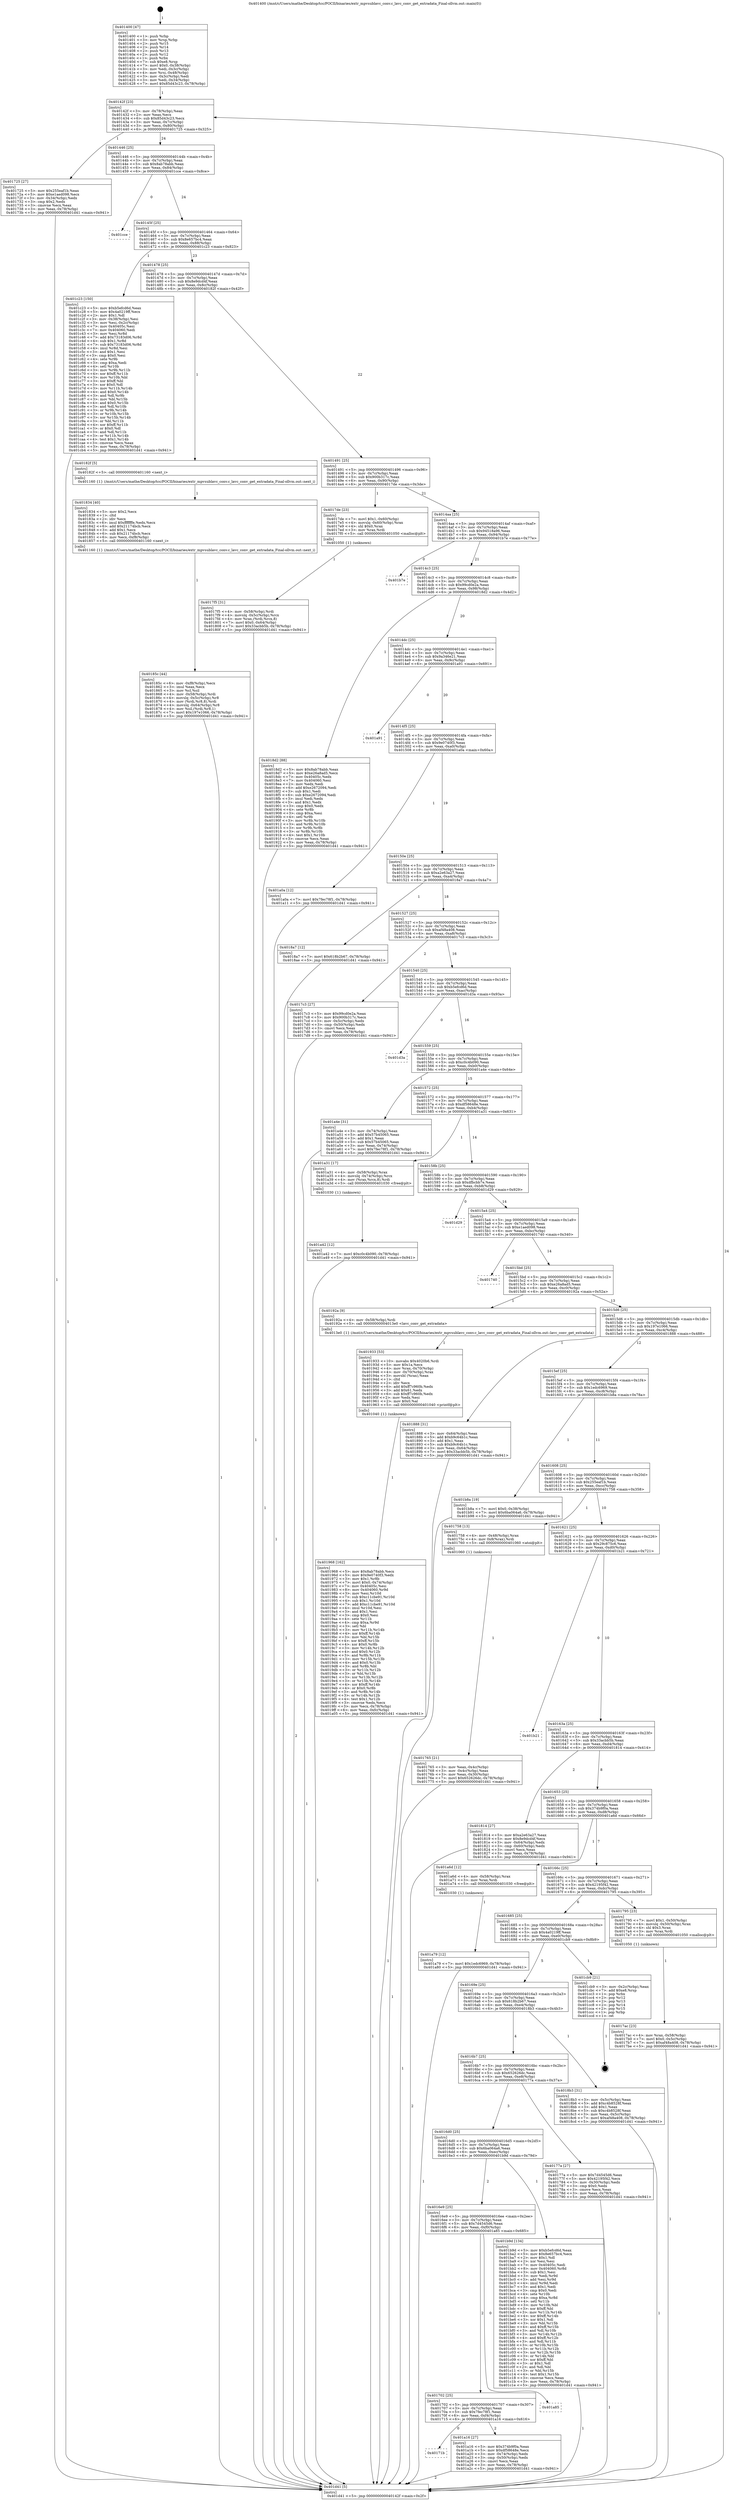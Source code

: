 digraph "0x401400" {
  label = "0x401400 (/mnt/c/Users/mathe/Desktop/tcc/POCII/binaries/extr_mpvsublavc_conv.c_lavc_conv_get_extradata_Final-ollvm.out::main(0))"
  labelloc = "t"
  node[shape=record]

  Entry [label="",width=0.3,height=0.3,shape=circle,fillcolor=black,style=filled]
  "0x40142f" [label="{
     0x40142f [23]\l
     | [instrs]\l
     &nbsp;&nbsp;0x40142f \<+3\>: mov -0x78(%rbp),%eax\l
     &nbsp;&nbsp;0x401432 \<+2\>: mov %eax,%ecx\l
     &nbsp;&nbsp;0x401434 \<+6\>: sub $0x85d43c23,%ecx\l
     &nbsp;&nbsp;0x40143a \<+3\>: mov %eax,-0x7c(%rbp)\l
     &nbsp;&nbsp;0x40143d \<+3\>: mov %ecx,-0x80(%rbp)\l
     &nbsp;&nbsp;0x401440 \<+6\>: je 0000000000401725 \<main+0x325\>\l
  }"]
  "0x401725" [label="{
     0x401725 [27]\l
     | [instrs]\l
     &nbsp;&nbsp;0x401725 \<+5\>: mov $0x255eaf1b,%eax\l
     &nbsp;&nbsp;0x40172a \<+5\>: mov $0xe1aed098,%ecx\l
     &nbsp;&nbsp;0x40172f \<+3\>: mov -0x34(%rbp),%edx\l
     &nbsp;&nbsp;0x401732 \<+3\>: cmp $0x2,%edx\l
     &nbsp;&nbsp;0x401735 \<+3\>: cmovne %ecx,%eax\l
     &nbsp;&nbsp;0x401738 \<+3\>: mov %eax,-0x78(%rbp)\l
     &nbsp;&nbsp;0x40173b \<+5\>: jmp 0000000000401d41 \<main+0x941\>\l
  }"]
  "0x401446" [label="{
     0x401446 [25]\l
     | [instrs]\l
     &nbsp;&nbsp;0x401446 \<+5\>: jmp 000000000040144b \<main+0x4b\>\l
     &nbsp;&nbsp;0x40144b \<+3\>: mov -0x7c(%rbp),%eax\l
     &nbsp;&nbsp;0x40144e \<+5\>: sub $0x8ab78abb,%eax\l
     &nbsp;&nbsp;0x401453 \<+6\>: mov %eax,-0x84(%rbp)\l
     &nbsp;&nbsp;0x401459 \<+6\>: je 0000000000401cce \<main+0x8ce\>\l
  }"]
  "0x401d41" [label="{
     0x401d41 [5]\l
     | [instrs]\l
     &nbsp;&nbsp;0x401d41 \<+5\>: jmp 000000000040142f \<main+0x2f\>\l
  }"]
  "0x401400" [label="{
     0x401400 [47]\l
     | [instrs]\l
     &nbsp;&nbsp;0x401400 \<+1\>: push %rbp\l
     &nbsp;&nbsp;0x401401 \<+3\>: mov %rsp,%rbp\l
     &nbsp;&nbsp;0x401404 \<+2\>: push %r15\l
     &nbsp;&nbsp;0x401406 \<+2\>: push %r14\l
     &nbsp;&nbsp;0x401408 \<+2\>: push %r13\l
     &nbsp;&nbsp;0x40140a \<+2\>: push %r12\l
     &nbsp;&nbsp;0x40140c \<+1\>: push %rbx\l
     &nbsp;&nbsp;0x40140d \<+7\>: sub $0xe8,%rsp\l
     &nbsp;&nbsp;0x401414 \<+7\>: movl $0x0,-0x38(%rbp)\l
     &nbsp;&nbsp;0x40141b \<+3\>: mov %edi,-0x3c(%rbp)\l
     &nbsp;&nbsp;0x40141e \<+4\>: mov %rsi,-0x48(%rbp)\l
     &nbsp;&nbsp;0x401422 \<+3\>: mov -0x3c(%rbp),%edi\l
     &nbsp;&nbsp;0x401425 \<+3\>: mov %edi,-0x34(%rbp)\l
     &nbsp;&nbsp;0x401428 \<+7\>: movl $0x85d43c23,-0x78(%rbp)\l
  }"]
  Exit [label="",width=0.3,height=0.3,shape=circle,fillcolor=black,style=filled,peripheries=2]
  "0x401cce" [label="{
     0x401cce\l
  }", style=dashed]
  "0x40145f" [label="{
     0x40145f [25]\l
     | [instrs]\l
     &nbsp;&nbsp;0x40145f \<+5\>: jmp 0000000000401464 \<main+0x64\>\l
     &nbsp;&nbsp;0x401464 \<+3\>: mov -0x7c(%rbp),%eax\l
     &nbsp;&nbsp;0x401467 \<+5\>: sub $0x8e657bc4,%eax\l
     &nbsp;&nbsp;0x40146c \<+6\>: mov %eax,-0x88(%rbp)\l
     &nbsp;&nbsp;0x401472 \<+6\>: je 0000000000401c23 \<main+0x823\>\l
  }"]
  "0x401a79" [label="{
     0x401a79 [12]\l
     | [instrs]\l
     &nbsp;&nbsp;0x401a79 \<+7\>: movl $0x1edc6969,-0x78(%rbp)\l
     &nbsp;&nbsp;0x401a80 \<+5\>: jmp 0000000000401d41 \<main+0x941\>\l
  }"]
  "0x401c23" [label="{
     0x401c23 [150]\l
     | [instrs]\l
     &nbsp;&nbsp;0x401c23 \<+5\>: mov $0xb5efcd6d,%eax\l
     &nbsp;&nbsp;0x401c28 \<+5\>: mov $0x4a0219ff,%ecx\l
     &nbsp;&nbsp;0x401c2d \<+2\>: mov $0x1,%dl\l
     &nbsp;&nbsp;0x401c2f \<+3\>: mov -0x38(%rbp),%esi\l
     &nbsp;&nbsp;0x401c32 \<+3\>: mov %esi,-0x2c(%rbp)\l
     &nbsp;&nbsp;0x401c35 \<+7\>: mov 0x40405c,%esi\l
     &nbsp;&nbsp;0x401c3c \<+7\>: mov 0x404060,%edi\l
     &nbsp;&nbsp;0x401c43 \<+3\>: mov %esi,%r8d\l
     &nbsp;&nbsp;0x401c46 \<+7\>: add $0x73183d06,%r8d\l
     &nbsp;&nbsp;0x401c4d \<+4\>: sub $0x1,%r8d\l
     &nbsp;&nbsp;0x401c51 \<+7\>: sub $0x73183d06,%r8d\l
     &nbsp;&nbsp;0x401c58 \<+4\>: imul %r8d,%esi\l
     &nbsp;&nbsp;0x401c5c \<+3\>: and $0x1,%esi\l
     &nbsp;&nbsp;0x401c5f \<+3\>: cmp $0x0,%esi\l
     &nbsp;&nbsp;0x401c62 \<+4\>: sete %r9b\l
     &nbsp;&nbsp;0x401c66 \<+3\>: cmp $0xa,%edi\l
     &nbsp;&nbsp;0x401c69 \<+4\>: setl %r10b\l
     &nbsp;&nbsp;0x401c6d \<+3\>: mov %r9b,%r11b\l
     &nbsp;&nbsp;0x401c70 \<+4\>: xor $0xff,%r11b\l
     &nbsp;&nbsp;0x401c74 \<+3\>: mov %r10b,%bl\l
     &nbsp;&nbsp;0x401c77 \<+3\>: xor $0xff,%bl\l
     &nbsp;&nbsp;0x401c7a \<+3\>: xor $0x0,%dl\l
     &nbsp;&nbsp;0x401c7d \<+3\>: mov %r11b,%r14b\l
     &nbsp;&nbsp;0x401c80 \<+4\>: and $0x0,%r14b\l
     &nbsp;&nbsp;0x401c84 \<+3\>: and %dl,%r9b\l
     &nbsp;&nbsp;0x401c87 \<+3\>: mov %bl,%r15b\l
     &nbsp;&nbsp;0x401c8a \<+4\>: and $0x0,%r15b\l
     &nbsp;&nbsp;0x401c8e \<+3\>: and %dl,%r10b\l
     &nbsp;&nbsp;0x401c91 \<+3\>: or %r9b,%r14b\l
     &nbsp;&nbsp;0x401c94 \<+3\>: or %r10b,%r15b\l
     &nbsp;&nbsp;0x401c97 \<+3\>: xor %r15b,%r14b\l
     &nbsp;&nbsp;0x401c9a \<+3\>: or %bl,%r11b\l
     &nbsp;&nbsp;0x401c9d \<+4\>: xor $0xff,%r11b\l
     &nbsp;&nbsp;0x401ca1 \<+3\>: or $0x0,%dl\l
     &nbsp;&nbsp;0x401ca4 \<+3\>: and %dl,%r11b\l
     &nbsp;&nbsp;0x401ca7 \<+3\>: or %r11b,%r14b\l
     &nbsp;&nbsp;0x401caa \<+4\>: test $0x1,%r14b\l
     &nbsp;&nbsp;0x401cae \<+3\>: cmovne %ecx,%eax\l
     &nbsp;&nbsp;0x401cb1 \<+3\>: mov %eax,-0x78(%rbp)\l
     &nbsp;&nbsp;0x401cb4 \<+5\>: jmp 0000000000401d41 \<main+0x941\>\l
  }"]
  "0x401478" [label="{
     0x401478 [25]\l
     | [instrs]\l
     &nbsp;&nbsp;0x401478 \<+5\>: jmp 000000000040147d \<main+0x7d\>\l
     &nbsp;&nbsp;0x40147d \<+3\>: mov -0x7c(%rbp),%eax\l
     &nbsp;&nbsp;0x401480 \<+5\>: sub $0x8e9dcd4f,%eax\l
     &nbsp;&nbsp;0x401485 \<+6\>: mov %eax,-0x8c(%rbp)\l
     &nbsp;&nbsp;0x40148b \<+6\>: je 000000000040182f \<main+0x42f\>\l
  }"]
  "0x401a42" [label="{
     0x401a42 [12]\l
     | [instrs]\l
     &nbsp;&nbsp;0x401a42 \<+7\>: movl $0xc0c4b090,-0x78(%rbp)\l
     &nbsp;&nbsp;0x401a49 \<+5\>: jmp 0000000000401d41 \<main+0x941\>\l
  }"]
  "0x40182f" [label="{
     0x40182f [5]\l
     | [instrs]\l
     &nbsp;&nbsp;0x40182f \<+5\>: call 0000000000401160 \<next_i\>\l
     | [calls]\l
     &nbsp;&nbsp;0x401160 \{1\} (/mnt/c/Users/mathe/Desktop/tcc/POCII/binaries/extr_mpvsublavc_conv.c_lavc_conv_get_extradata_Final-ollvm.out::next_i)\l
  }"]
  "0x401491" [label="{
     0x401491 [25]\l
     | [instrs]\l
     &nbsp;&nbsp;0x401491 \<+5\>: jmp 0000000000401496 \<main+0x96\>\l
     &nbsp;&nbsp;0x401496 \<+3\>: mov -0x7c(%rbp),%eax\l
     &nbsp;&nbsp;0x401499 \<+5\>: sub $0x900b317c,%eax\l
     &nbsp;&nbsp;0x40149e \<+6\>: mov %eax,-0x90(%rbp)\l
     &nbsp;&nbsp;0x4014a4 \<+6\>: je 00000000004017de \<main+0x3de\>\l
  }"]
  "0x40171b" [label="{
     0x40171b\l
  }", style=dashed]
  "0x4017de" [label="{
     0x4017de [23]\l
     | [instrs]\l
     &nbsp;&nbsp;0x4017de \<+7\>: movl $0x1,-0x60(%rbp)\l
     &nbsp;&nbsp;0x4017e5 \<+4\>: movslq -0x60(%rbp),%rax\l
     &nbsp;&nbsp;0x4017e9 \<+4\>: shl $0x0,%rax\l
     &nbsp;&nbsp;0x4017ed \<+3\>: mov %rax,%rdi\l
     &nbsp;&nbsp;0x4017f0 \<+5\>: call 0000000000401050 \<malloc@plt\>\l
     | [calls]\l
     &nbsp;&nbsp;0x401050 \{1\} (unknown)\l
  }"]
  "0x4014aa" [label="{
     0x4014aa [25]\l
     | [instrs]\l
     &nbsp;&nbsp;0x4014aa \<+5\>: jmp 00000000004014af \<main+0xaf\>\l
     &nbsp;&nbsp;0x4014af \<+3\>: mov -0x7c(%rbp),%eax\l
     &nbsp;&nbsp;0x4014b2 \<+5\>: sub $0x94518a96,%eax\l
     &nbsp;&nbsp;0x4014b7 \<+6\>: mov %eax,-0x94(%rbp)\l
     &nbsp;&nbsp;0x4014bd \<+6\>: je 0000000000401b7e \<main+0x77e\>\l
  }"]
  "0x401a16" [label="{
     0x401a16 [27]\l
     | [instrs]\l
     &nbsp;&nbsp;0x401a16 \<+5\>: mov $0x374b9f0a,%eax\l
     &nbsp;&nbsp;0x401a1b \<+5\>: mov $0xdf58648e,%ecx\l
     &nbsp;&nbsp;0x401a20 \<+3\>: mov -0x74(%rbp),%edx\l
     &nbsp;&nbsp;0x401a23 \<+3\>: cmp -0x50(%rbp),%edx\l
     &nbsp;&nbsp;0x401a26 \<+3\>: cmovl %ecx,%eax\l
     &nbsp;&nbsp;0x401a29 \<+3\>: mov %eax,-0x78(%rbp)\l
     &nbsp;&nbsp;0x401a2c \<+5\>: jmp 0000000000401d41 \<main+0x941\>\l
  }"]
  "0x401b7e" [label="{
     0x401b7e\l
  }", style=dashed]
  "0x4014c3" [label="{
     0x4014c3 [25]\l
     | [instrs]\l
     &nbsp;&nbsp;0x4014c3 \<+5\>: jmp 00000000004014c8 \<main+0xc8\>\l
     &nbsp;&nbsp;0x4014c8 \<+3\>: mov -0x7c(%rbp),%eax\l
     &nbsp;&nbsp;0x4014cb \<+5\>: sub $0x99cd0e2a,%eax\l
     &nbsp;&nbsp;0x4014d0 \<+6\>: mov %eax,-0x98(%rbp)\l
     &nbsp;&nbsp;0x4014d6 \<+6\>: je 00000000004018d2 \<main+0x4d2\>\l
  }"]
  "0x401702" [label="{
     0x401702 [25]\l
     | [instrs]\l
     &nbsp;&nbsp;0x401702 \<+5\>: jmp 0000000000401707 \<main+0x307\>\l
     &nbsp;&nbsp;0x401707 \<+3\>: mov -0x7c(%rbp),%eax\l
     &nbsp;&nbsp;0x40170a \<+5\>: sub $0x7fec78f1,%eax\l
     &nbsp;&nbsp;0x40170f \<+6\>: mov %eax,-0xf4(%rbp)\l
     &nbsp;&nbsp;0x401715 \<+6\>: je 0000000000401a16 \<main+0x616\>\l
  }"]
  "0x4018d2" [label="{
     0x4018d2 [88]\l
     | [instrs]\l
     &nbsp;&nbsp;0x4018d2 \<+5\>: mov $0x8ab78abb,%eax\l
     &nbsp;&nbsp;0x4018d7 \<+5\>: mov $0xe26a8ad5,%ecx\l
     &nbsp;&nbsp;0x4018dc \<+7\>: mov 0x40405c,%edx\l
     &nbsp;&nbsp;0x4018e3 \<+7\>: mov 0x404060,%esi\l
     &nbsp;&nbsp;0x4018ea \<+2\>: mov %edx,%edi\l
     &nbsp;&nbsp;0x4018ec \<+6\>: add $0xe2672094,%edi\l
     &nbsp;&nbsp;0x4018f2 \<+3\>: sub $0x1,%edi\l
     &nbsp;&nbsp;0x4018f5 \<+6\>: sub $0xe2672094,%edi\l
     &nbsp;&nbsp;0x4018fb \<+3\>: imul %edi,%edx\l
     &nbsp;&nbsp;0x4018fe \<+3\>: and $0x1,%edx\l
     &nbsp;&nbsp;0x401901 \<+3\>: cmp $0x0,%edx\l
     &nbsp;&nbsp;0x401904 \<+4\>: sete %r8b\l
     &nbsp;&nbsp;0x401908 \<+3\>: cmp $0xa,%esi\l
     &nbsp;&nbsp;0x40190b \<+4\>: setl %r9b\l
     &nbsp;&nbsp;0x40190f \<+3\>: mov %r8b,%r10b\l
     &nbsp;&nbsp;0x401912 \<+3\>: and %r9b,%r10b\l
     &nbsp;&nbsp;0x401915 \<+3\>: xor %r9b,%r8b\l
     &nbsp;&nbsp;0x401918 \<+3\>: or %r8b,%r10b\l
     &nbsp;&nbsp;0x40191b \<+4\>: test $0x1,%r10b\l
     &nbsp;&nbsp;0x40191f \<+3\>: cmovne %ecx,%eax\l
     &nbsp;&nbsp;0x401922 \<+3\>: mov %eax,-0x78(%rbp)\l
     &nbsp;&nbsp;0x401925 \<+5\>: jmp 0000000000401d41 \<main+0x941\>\l
  }"]
  "0x4014dc" [label="{
     0x4014dc [25]\l
     | [instrs]\l
     &nbsp;&nbsp;0x4014dc \<+5\>: jmp 00000000004014e1 \<main+0xe1\>\l
     &nbsp;&nbsp;0x4014e1 \<+3\>: mov -0x7c(%rbp),%eax\l
     &nbsp;&nbsp;0x4014e4 \<+5\>: sub $0x9a346e21,%eax\l
     &nbsp;&nbsp;0x4014e9 \<+6\>: mov %eax,-0x9c(%rbp)\l
     &nbsp;&nbsp;0x4014ef \<+6\>: je 0000000000401a91 \<main+0x691\>\l
  }"]
  "0x401a85" [label="{
     0x401a85\l
  }", style=dashed]
  "0x401a91" [label="{
     0x401a91\l
  }", style=dashed]
  "0x4014f5" [label="{
     0x4014f5 [25]\l
     | [instrs]\l
     &nbsp;&nbsp;0x4014f5 \<+5\>: jmp 00000000004014fa \<main+0xfa\>\l
     &nbsp;&nbsp;0x4014fa \<+3\>: mov -0x7c(%rbp),%eax\l
     &nbsp;&nbsp;0x4014fd \<+5\>: sub $0x9e0740f3,%eax\l
     &nbsp;&nbsp;0x401502 \<+6\>: mov %eax,-0xa0(%rbp)\l
     &nbsp;&nbsp;0x401508 \<+6\>: je 0000000000401a0a \<main+0x60a\>\l
  }"]
  "0x4016e9" [label="{
     0x4016e9 [25]\l
     | [instrs]\l
     &nbsp;&nbsp;0x4016e9 \<+5\>: jmp 00000000004016ee \<main+0x2ee\>\l
     &nbsp;&nbsp;0x4016ee \<+3\>: mov -0x7c(%rbp),%eax\l
     &nbsp;&nbsp;0x4016f1 \<+5\>: sub $0x7d4545d6,%eax\l
     &nbsp;&nbsp;0x4016f6 \<+6\>: mov %eax,-0xf0(%rbp)\l
     &nbsp;&nbsp;0x4016fc \<+6\>: je 0000000000401a85 \<main+0x685\>\l
  }"]
  "0x401a0a" [label="{
     0x401a0a [12]\l
     | [instrs]\l
     &nbsp;&nbsp;0x401a0a \<+7\>: movl $0x7fec78f1,-0x78(%rbp)\l
     &nbsp;&nbsp;0x401a11 \<+5\>: jmp 0000000000401d41 \<main+0x941\>\l
  }"]
  "0x40150e" [label="{
     0x40150e [25]\l
     | [instrs]\l
     &nbsp;&nbsp;0x40150e \<+5\>: jmp 0000000000401513 \<main+0x113\>\l
     &nbsp;&nbsp;0x401513 \<+3\>: mov -0x7c(%rbp),%eax\l
     &nbsp;&nbsp;0x401516 \<+5\>: sub $0xa2e63a27,%eax\l
     &nbsp;&nbsp;0x40151b \<+6\>: mov %eax,-0xa4(%rbp)\l
     &nbsp;&nbsp;0x401521 \<+6\>: je 00000000004018a7 \<main+0x4a7\>\l
  }"]
  "0x401b9d" [label="{
     0x401b9d [134]\l
     | [instrs]\l
     &nbsp;&nbsp;0x401b9d \<+5\>: mov $0xb5efcd6d,%eax\l
     &nbsp;&nbsp;0x401ba2 \<+5\>: mov $0x8e657bc4,%ecx\l
     &nbsp;&nbsp;0x401ba7 \<+2\>: mov $0x1,%dl\l
     &nbsp;&nbsp;0x401ba9 \<+2\>: xor %esi,%esi\l
     &nbsp;&nbsp;0x401bab \<+7\>: mov 0x40405c,%edi\l
     &nbsp;&nbsp;0x401bb2 \<+8\>: mov 0x404060,%r8d\l
     &nbsp;&nbsp;0x401bba \<+3\>: sub $0x1,%esi\l
     &nbsp;&nbsp;0x401bbd \<+3\>: mov %edi,%r9d\l
     &nbsp;&nbsp;0x401bc0 \<+3\>: add %esi,%r9d\l
     &nbsp;&nbsp;0x401bc3 \<+4\>: imul %r9d,%edi\l
     &nbsp;&nbsp;0x401bc7 \<+3\>: and $0x1,%edi\l
     &nbsp;&nbsp;0x401bca \<+3\>: cmp $0x0,%edi\l
     &nbsp;&nbsp;0x401bcd \<+4\>: sete %r10b\l
     &nbsp;&nbsp;0x401bd1 \<+4\>: cmp $0xa,%r8d\l
     &nbsp;&nbsp;0x401bd5 \<+4\>: setl %r11b\l
     &nbsp;&nbsp;0x401bd9 \<+3\>: mov %r10b,%bl\l
     &nbsp;&nbsp;0x401bdc \<+3\>: xor $0xff,%bl\l
     &nbsp;&nbsp;0x401bdf \<+3\>: mov %r11b,%r14b\l
     &nbsp;&nbsp;0x401be2 \<+4\>: xor $0xff,%r14b\l
     &nbsp;&nbsp;0x401be6 \<+3\>: xor $0x1,%dl\l
     &nbsp;&nbsp;0x401be9 \<+3\>: mov %bl,%r15b\l
     &nbsp;&nbsp;0x401bec \<+4\>: and $0xff,%r15b\l
     &nbsp;&nbsp;0x401bf0 \<+3\>: and %dl,%r10b\l
     &nbsp;&nbsp;0x401bf3 \<+3\>: mov %r14b,%r12b\l
     &nbsp;&nbsp;0x401bf6 \<+4\>: and $0xff,%r12b\l
     &nbsp;&nbsp;0x401bfa \<+3\>: and %dl,%r11b\l
     &nbsp;&nbsp;0x401bfd \<+3\>: or %r10b,%r15b\l
     &nbsp;&nbsp;0x401c00 \<+3\>: or %r11b,%r12b\l
     &nbsp;&nbsp;0x401c03 \<+3\>: xor %r12b,%r15b\l
     &nbsp;&nbsp;0x401c06 \<+3\>: or %r14b,%bl\l
     &nbsp;&nbsp;0x401c09 \<+3\>: xor $0xff,%bl\l
     &nbsp;&nbsp;0x401c0c \<+3\>: or $0x1,%dl\l
     &nbsp;&nbsp;0x401c0f \<+2\>: and %dl,%bl\l
     &nbsp;&nbsp;0x401c11 \<+3\>: or %bl,%r15b\l
     &nbsp;&nbsp;0x401c14 \<+4\>: test $0x1,%r15b\l
     &nbsp;&nbsp;0x401c18 \<+3\>: cmovne %ecx,%eax\l
     &nbsp;&nbsp;0x401c1b \<+3\>: mov %eax,-0x78(%rbp)\l
     &nbsp;&nbsp;0x401c1e \<+5\>: jmp 0000000000401d41 \<main+0x941\>\l
  }"]
  "0x4018a7" [label="{
     0x4018a7 [12]\l
     | [instrs]\l
     &nbsp;&nbsp;0x4018a7 \<+7\>: movl $0x618b2b67,-0x78(%rbp)\l
     &nbsp;&nbsp;0x4018ae \<+5\>: jmp 0000000000401d41 \<main+0x941\>\l
  }"]
  "0x401527" [label="{
     0x401527 [25]\l
     | [instrs]\l
     &nbsp;&nbsp;0x401527 \<+5\>: jmp 000000000040152c \<main+0x12c\>\l
     &nbsp;&nbsp;0x40152c \<+3\>: mov -0x7c(%rbp),%eax\l
     &nbsp;&nbsp;0x40152f \<+5\>: sub $0xaf48a408,%eax\l
     &nbsp;&nbsp;0x401534 \<+6\>: mov %eax,-0xa8(%rbp)\l
     &nbsp;&nbsp;0x40153a \<+6\>: je 00000000004017c3 \<main+0x3c3\>\l
  }"]
  "0x401968" [label="{
     0x401968 [162]\l
     | [instrs]\l
     &nbsp;&nbsp;0x401968 \<+5\>: mov $0x8ab78abb,%ecx\l
     &nbsp;&nbsp;0x40196d \<+5\>: mov $0x9e0740f3,%edx\l
     &nbsp;&nbsp;0x401972 \<+3\>: mov $0x1,%r8b\l
     &nbsp;&nbsp;0x401975 \<+7\>: movl $0x0,-0x74(%rbp)\l
     &nbsp;&nbsp;0x40197c \<+7\>: mov 0x40405c,%esi\l
     &nbsp;&nbsp;0x401983 \<+8\>: mov 0x404060,%r9d\l
     &nbsp;&nbsp;0x40198b \<+3\>: mov %esi,%r10d\l
     &nbsp;&nbsp;0x40198e \<+7\>: sub $0xc11cbe91,%r10d\l
     &nbsp;&nbsp;0x401995 \<+4\>: sub $0x1,%r10d\l
     &nbsp;&nbsp;0x401999 \<+7\>: add $0xc11cbe91,%r10d\l
     &nbsp;&nbsp;0x4019a0 \<+4\>: imul %r10d,%esi\l
     &nbsp;&nbsp;0x4019a4 \<+3\>: and $0x1,%esi\l
     &nbsp;&nbsp;0x4019a7 \<+3\>: cmp $0x0,%esi\l
     &nbsp;&nbsp;0x4019aa \<+4\>: sete %r11b\l
     &nbsp;&nbsp;0x4019ae \<+4\>: cmp $0xa,%r9d\l
     &nbsp;&nbsp;0x4019b2 \<+3\>: setl %bl\l
     &nbsp;&nbsp;0x4019b5 \<+3\>: mov %r11b,%r14b\l
     &nbsp;&nbsp;0x4019b8 \<+4\>: xor $0xff,%r14b\l
     &nbsp;&nbsp;0x4019bc \<+3\>: mov %bl,%r15b\l
     &nbsp;&nbsp;0x4019bf \<+4\>: xor $0xff,%r15b\l
     &nbsp;&nbsp;0x4019c3 \<+4\>: xor $0x0,%r8b\l
     &nbsp;&nbsp;0x4019c7 \<+3\>: mov %r14b,%r12b\l
     &nbsp;&nbsp;0x4019ca \<+4\>: and $0x0,%r12b\l
     &nbsp;&nbsp;0x4019ce \<+3\>: and %r8b,%r11b\l
     &nbsp;&nbsp;0x4019d1 \<+3\>: mov %r15b,%r13b\l
     &nbsp;&nbsp;0x4019d4 \<+4\>: and $0x0,%r13b\l
     &nbsp;&nbsp;0x4019d8 \<+3\>: and %r8b,%bl\l
     &nbsp;&nbsp;0x4019db \<+3\>: or %r11b,%r12b\l
     &nbsp;&nbsp;0x4019de \<+3\>: or %bl,%r13b\l
     &nbsp;&nbsp;0x4019e1 \<+3\>: xor %r13b,%r12b\l
     &nbsp;&nbsp;0x4019e4 \<+3\>: or %r15b,%r14b\l
     &nbsp;&nbsp;0x4019e7 \<+4\>: xor $0xff,%r14b\l
     &nbsp;&nbsp;0x4019eb \<+4\>: or $0x0,%r8b\l
     &nbsp;&nbsp;0x4019ef \<+3\>: and %r8b,%r14b\l
     &nbsp;&nbsp;0x4019f2 \<+3\>: or %r14b,%r12b\l
     &nbsp;&nbsp;0x4019f5 \<+4\>: test $0x1,%r12b\l
     &nbsp;&nbsp;0x4019f9 \<+3\>: cmovne %edx,%ecx\l
     &nbsp;&nbsp;0x4019fc \<+3\>: mov %ecx,-0x78(%rbp)\l
     &nbsp;&nbsp;0x4019ff \<+6\>: mov %eax,-0xfc(%rbp)\l
     &nbsp;&nbsp;0x401a05 \<+5\>: jmp 0000000000401d41 \<main+0x941\>\l
  }"]
  "0x4017c3" [label="{
     0x4017c3 [27]\l
     | [instrs]\l
     &nbsp;&nbsp;0x4017c3 \<+5\>: mov $0x99cd0e2a,%eax\l
     &nbsp;&nbsp;0x4017c8 \<+5\>: mov $0x900b317c,%ecx\l
     &nbsp;&nbsp;0x4017cd \<+3\>: mov -0x5c(%rbp),%edx\l
     &nbsp;&nbsp;0x4017d0 \<+3\>: cmp -0x50(%rbp),%edx\l
     &nbsp;&nbsp;0x4017d3 \<+3\>: cmovl %ecx,%eax\l
     &nbsp;&nbsp;0x4017d6 \<+3\>: mov %eax,-0x78(%rbp)\l
     &nbsp;&nbsp;0x4017d9 \<+5\>: jmp 0000000000401d41 \<main+0x941\>\l
  }"]
  "0x401540" [label="{
     0x401540 [25]\l
     | [instrs]\l
     &nbsp;&nbsp;0x401540 \<+5\>: jmp 0000000000401545 \<main+0x145\>\l
     &nbsp;&nbsp;0x401545 \<+3\>: mov -0x7c(%rbp),%eax\l
     &nbsp;&nbsp;0x401548 \<+5\>: sub $0xb5efcd6d,%eax\l
     &nbsp;&nbsp;0x40154d \<+6\>: mov %eax,-0xac(%rbp)\l
     &nbsp;&nbsp;0x401553 \<+6\>: je 0000000000401d3a \<main+0x93a\>\l
  }"]
  "0x401933" [label="{
     0x401933 [53]\l
     | [instrs]\l
     &nbsp;&nbsp;0x401933 \<+10\>: movabs $0x4020b6,%rdi\l
     &nbsp;&nbsp;0x40193d \<+5\>: mov $0x1a,%ecx\l
     &nbsp;&nbsp;0x401942 \<+4\>: mov %rax,-0x70(%rbp)\l
     &nbsp;&nbsp;0x401946 \<+4\>: mov -0x70(%rbp),%rax\l
     &nbsp;&nbsp;0x40194a \<+3\>: movsbl (%rax),%eax\l
     &nbsp;&nbsp;0x40194d \<+1\>: cltd\l
     &nbsp;&nbsp;0x40194e \<+2\>: idiv %ecx\l
     &nbsp;&nbsp;0x401950 \<+6\>: add $0xff7c960b,%edx\l
     &nbsp;&nbsp;0x401956 \<+3\>: add $0x61,%edx\l
     &nbsp;&nbsp;0x401959 \<+6\>: sub $0xff7c960b,%edx\l
     &nbsp;&nbsp;0x40195f \<+2\>: mov %edx,%esi\l
     &nbsp;&nbsp;0x401961 \<+2\>: mov $0x0,%al\l
     &nbsp;&nbsp;0x401963 \<+5\>: call 0000000000401040 \<printf@plt\>\l
     | [calls]\l
     &nbsp;&nbsp;0x401040 \{1\} (unknown)\l
  }"]
  "0x401d3a" [label="{
     0x401d3a\l
  }", style=dashed]
  "0x401559" [label="{
     0x401559 [25]\l
     | [instrs]\l
     &nbsp;&nbsp;0x401559 \<+5\>: jmp 000000000040155e \<main+0x15e\>\l
     &nbsp;&nbsp;0x40155e \<+3\>: mov -0x7c(%rbp),%eax\l
     &nbsp;&nbsp;0x401561 \<+5\>: sub $0xc0c4b090,%eax\l
     &nbsp;&nbsp;0x401566 \<+6\>: mov %eax,-0xb0(%rbp)\l
     &nbsp;&nbsp;0x40156c \<+6\>: je 0000000000401a4e \<main+0x64e\>\l
  }"]
  "0x40185c" [label="{
     0x40185c [44]\l
     | [instrs]\l
     &nbsp;&nbsp;0x40185c \<+6\>: mov -0xf8(%rbp),%ecx\l
     &nbsp;&nbsp;0x401862 \<+3\>: imul %eax,%ecx\l
     &nbsp;&nbsp;0x401865 \<+3\>: mov %cl,%sil\l
     &nbsp;&nbsp;0x401868 \<+4\>: mov -0x58(%rbp),%rdi\l
     &nbsp;&nbsp;0x40186c \<+4\>: movslq -0x5c(%rbp),%r8\l
     &nbsp;&nbsp;0x401870 \<+4\>: mov (%rdi,%r8,8),%rdi\l
     &nbsp;&nbsp;0x401874 \<+4\>: movslq -0x64(%rbp),%r8\l
     &nbsp;&nbsp;0x401878 \<+4\>: mov %sil,(%rdi,%r8,1)\l
     &nbsp;&nbsp;0x40187c \<+7\>: movl $0x197e1066,-0x78(%rbp)\l
     &nbsp;&nbsp;0x401883 \<+5\>: jmp 0000000000401d41 \<main+0x941\>\l
  }"]
  "0x401a4e" [label="{
     0x401a4e [31]\l
     | [instrs]\l
     &nbsp;&nbsp;0x401a4e \<+3\>: mov -0x74(%rbp),%eax\l
     &nbsp;&nbsp;0x401a51 \<+5\>: add $0x57b45065,%eax\l
     &nbsp;&nbsp;0x401a56 \<+3\>: add $0x1,%eax\l
     &nbsp;&nbsp;0x401a59 \<+5\>: sub $0x57b45065,%eax\l
     &nbsp;&nbsp;0x401a5e \<+3\>: mov %eax,-0x74(%rbp)\l
     &nbsp;&nbsp;0x401a61 \<+7\>: movl $0x7fec78f1,-0x78(%rbp)\l
     &nbsp;&nbsp;0x401a68 \<+5\>: jmp 0000000000401d41 \<main+0x941\>\l
  }"]
  "0x401572" [label="{
     0x401572 [25]\l
     | [instrs]\l
     &nbsp;&nbsp;0x401572 \<+5\>: jmp 0000000000401577 \<main+0x177\>\l
     &nbsp;&nbsp;0x401577 \<+3\>: mov -0x7c(%rbp),%eax\l
     &nbsp;&nbsp;0x40157a \<+5\>: sub $0xdf58648e,%eax\l
     &nbsp;&nbsp;0x40157f \<+6\>: mov %eax,-0xb4(%rbp)\l
     &nbsp;&nbsp;0x401585 \<+6\>: je 0000000000401a31 \<main+0x631\>\l
  }"]
  "0x401834" [label="{
     0x401834 [40]\l
     | [instrs]\l
     &nbsp;&nbsp;0x401834 \<+5\>: mov $0x2,%ecx\l
     &nbsp;&nbsp;0x401839 \<+1\>: cltd\l
     &nbsp;&nbsp;0x40183a \<+2\>: idiv %ecx\l
     &nbsp;&nbsp;0x40183c \<+6\>: imul $0xfffffffe,%edx,%ecx\l
     &nbsp;&nbsp;0x401842 \<+6\>: add $0x21174bcb,%ecx\l
     &nbsp;&nbsp;0x401848 \<+3\>: add $0x1,%ecx\l
     &nbsp;&nbsp;0x40184b \<+6\>: sub $0x21174bcb,%ecx\l
     &nbsp;&nbsp;0x401851 \<+6\>: mov %ecx,-0xf8(%rbp)\l
     &nbsp;&nbsp;0x401857 \<+5\>: call 0000000000401160 \<next_i\>\l
     | [calls]\l
     &nbsp;&nbsp;0x401160 \{1\} (/mnt/c/Users/mathe/Desktop/tcc/POCII/binaries/extr_mpvsublavc_conv.c_lavc_conv_get_extradata_Final-ollvm.out::next_i)\l
  }"]
  "0x401a31" [label="{
     0x401a31 [17]\l
     | [instrs]\l
     &nbsp;&nbsp;0x401a31 \<+4\>: mov -0x58(%rbp),%rax\l
     &nbsp;&nbsp;0x401a35 \<+4\>: movslq -0x74(%rbp),%rcx\l
     &nbsp;&nbsp;0x401a39 \<+4\>: mov (%rax,%rcx,8),%rdi\l
     &nbsp;&nbsp;0x401a3d \<+5\>: call 0000000000401030 \<free@plt\>\l
     | [calls]\l
     &nbsp;&nbsp;0x401030 \{1\} (unknown)\l
  }"]
  "0x40158b" [label="{
     0x40158b [25]\l
     | [instrs]\l
     &nbsp;&nbsp;0x40158b \<+5\>: jmp 0000000000401590 \<main+0x190\>\l
     &nbsp;&nbsp;0x401590 \<+3\>: mov -0x7c(%rbp),%eax\l
     &nbsp;&nbsp;0x401593 \<+5\>: sub $0xdfbcbb7e,%eax\l
     &nbsp;&nbsp;0x401598 \<+6\>: mov %eax,-0xb8(%rbp)\l
     &nbsp;&nbsp;0x40159e \<+6\>: je 0000000000401d29 \<main+0x929\>\l
  }"]
  "0x4017f5" [label="{
     0x4017f5 [31]\l
     | [instrs]\l
     &nbsp;&nbsp;0x4017f5 \<+4\>: mov -0x58(%rbp),%rdi\l
     &nbsp;&nbsp;0x4017f9 \<+4\>: movslq -0x5c(%rbp),%rcx\l
     &nbsp;&nbsp;0x4017fd \<+4\>: mov %rax,(%rdi,%rcx,8)\l
     &nbsp;&nbsp;0x401801 \<+7\>: movl $0x0,-0x64(%rbp)\l
     &nbsp;&nbsp;0x401808 \<+7\>: movl $0x33acbb5b,-0x78(%rbp)\l
     &nbsp;&nbsp;0x40180f \<+5\>: jmp 0000000000401d41 \<main+0x941\>\l
  }"]
  "0x401d29" [label="{
     0x401d29\l
  }", style=dashed]
  "0x4015a4" [label="{
     0x4015a4 [25]\l
     | [instrs]\l
     &nbsp;&nbsp;0x4015a4 \<+5\>: jmp 00000000004015a9 \<main+0x1a9\>\l
     &nbsp;&nbsp;0x4015a9 \<+3\>: mov -0x7c(%rbp),%eax\l
     &nbsp;&nbsp;0x4015ac \<+5\>: sub $0xe1aed098,%eax\l
     &nbsp;&nbsp;0x4015b1 \<+6\>: mov %eax,-0xbc(%rbp)\l
     &nbsp;&nbsp;0x4015b7 \<+6\>: je 0000000000401740 \<main+0x340\>\l
  }"]
  "0x4017ac" [label="{
     0x4017ac [23]\l
     | [instrs]\l
     &nbsp;&nbsp;0x4017ac \<+4\>: mov %rax,-0x58(%rbp)\l
     &nbsp;&nbsp;0x4017b0 \<+7\>: movl $0x0,-0x5c(%rbp)\l
     &nbsp;&nbsp;0x4017b7 \<+7\>: movl $0xaf48a408,-0x78(%rbp)\l
     &nbsp;&nbsp;0x4017be \<+5\>: jmp 0000000000401d41 \<main+0x941\>\l
  }"]
  "0x401740" [label="{
     0x401740\l
  }", style=dashed]
  "0x4015bd" [label="{
     0x4015bd [25]\l
     | [instrs]\l
     &nbsp;&nbsp;0x4015bd \<+5\>: jmp 00000000004015c2 \<main+0x1c2\>\l
     &nbsp;&nbsp;0x4015c2 \<+3\>: mov -0x7c(%rbp),%eax\l
     &nbsp;&nbsp;0x4015c5 \<+5\>: sub $0xe26a8ad5,%eax\l
     &nbsp;&nbsp;0x4015ca \<+6\>: mov %eax,-0xc0(%rbp)\l
     &nbsp;&nbsp;0x4015d0 \<+6\>: je 000000000040192a \<main+0x52a\>\l
  }"]
  "0x4016d0" [label="{
     0x4016d0 [25]\l
     | [instrs]\l
     &nbsp;&nbsp;0x4016d0 \<+5\>: jmp 00000000004016d5 \<main+0x2d5\>\l
     &nbsp;&nbsp;0x4016d5 \<+3\>: mov -0x7c(%rbp),%eax\l
     &nbsp;&nbsp;0x4016d8 \<+5\>: sub $0x6ba064a6,%eax\l
     &nbsp;&nbsp;0x4016dd \<+6\>: mov %eax,-0xec(%rbp)\l
     &nbsp;&nbsp;0x4016e3 \<+6\>: je 0000000000401b9d \<main+0x79d\>\l
  }"]
  "0x40192a" [label="{
     0x40192a [9]\l
     | [instrs]\l
     &nbsp;&nbsp;0x40192a \<+4\>: mov -0x58(%rbp),%rdi\l
     &nbsp;&nbsp;0x40192e \<+5\>: call 00000000004013e0 \<lavc_conv_get_extradata\>\l
     | [calls]\l
     &nbsp;&nbsp;0x4013e0 \{1\} (/mnt/c/Users/mathe/Desktop/tcc/POCII/binaries/extr_mpvsublavc_conv.c_lavc_conv_get_extradata_Final-ollvm.out::lavc_conv_get_extradata)\l
  }"]
  "0x4015d6" [label="{
     0x4015d6 [25]\l
     | [instrs]\l
     &nbsp;&nbsp;0x4015d6 \<+5\>: jmp 00000000004015db \<main+0x1db\>\l
     &nbsp;&nbsp;0x4015db \<+3\>: mov -0x7c(%rbp),%eax\l
     &nbsp;&nbsp;0x4015de \<+5\>: sub $0x197e1066,%eax\l
     &nbsp;&nbsp;0x4015e3 \<+6\>: mov %eax,-0xc4(%rbp)\l
     &nbsp;&nbsp;0x4015e9 \<+6\>: je 0000000000401888 \<main+0x488\>\l
  }"]
  "0x40177a" [label="{
     0x40177a [27]\l
     | [instrs]\l
     &nbsp;&nbsp;0x40177a \<+5\>: mov $0x7d4545d6,%eax\l
     &nbsp;&nbsp;0x40177f \<+5\>: mov $0x42195f42,%ecx\l
     &nbsp;&nbsp;0x401784 \<+3\>: mov -0x30(%rbp),%edx\l
     &nbsp;&nbsp;0x401787 \<+3\>: cmp $0x0,%edx\l
     &nbsp;&nbsp;0x40178a \<+3\>: cmove %ecx,%eax\l
     &nbsp;&nbsp;0x40178d \<+3\>: mov %eax,-0x78(%rbp)\l
     &nbsp;&nbsp;0x401790 \<+5\>: jmp 0000000000401d41 \<main+0x941\>\l
  }"]
  "0x401888" [label="{
     0x401888 [31]\l
     | [instrs]\l
     &nbsp;&nbsp;0x401888 \<+3\>: mov -0x64(%rbp),%eax\l
     &nbsp;&nbsp;0x40188b \<+5\>: add $0xb9c64b1c,%eax\l
     &nbsp;&nbsp;0x401890 \<+3\>: add $0x1,%eax\l
     &nbsp;&nbsp;0x401893 \<+5\>: sub $0xb9c64b1c,%eax\l
     &nbsp;&nbsp;0x401898 \<+3\>: mov %eax,-0x64(%rbp)\l
     &nbsp;&nbsp;0x40189b \<+7\>: movl $0x33acbb5b,-0x78(%rbp)\l
     &nbsp;&nbsp;0x4018a2 \<+5\>: jmp 0000000000401d41 \<main+0x941\>\l
  }"]
  "0x4015ef" [label="{
     0x4015ef [25]\l
     | [instrs]\l
     &nbsp;&nbsp;0x4015ef \<+5\>: jmp 00000000004015f4 \<main+0x1f4\>\l
     &nbsp;&nbsp;0x4015f4 \<+3\>: mov -0x7c(%rbp),%eax\l
     &nbsp;&nbsp;0x4015f7 \<+5\>: sub $0x1edc6969,%eax\l
     &nbsp;&nbsp;0x4015fc \<+6\>: mov %eax,-0xc8(%rbp)\l
     &nbsp;&nbsp;0x401602 \<+6\>: je 0000000000401b8a \<main+0x78a\>\l
  }"]
  "0x4016b7" [label="{
     0x4016b7 [25]\l
     | [instrs]\l
     &nbsp;&nbsp;0x4016b7 \<+5\>: jmp 00000000004016bc \<main+0x2bc\>\l
     &nbsp;&nbsp;0x4016bc \<+3\>: mov -0x7c(%rbp),%eax\l
     &nbsp;&nbsp;0x4016bf \<+5\>: sub $0x652626dc,%eax\l
     &nbsp;&nbsp;0x4016c4 \<+6\>: mov %eax,-0xe8(%rbp)\l
     &nbsp;&nbsp;0x4016ca \<+6\>: je 000000000040177a \<main+0x37a\>\l
  }"]
  "0x401b8a" [label="{
     0x401b8a [19]\l
     | [instrs]\l
     &nbsp;&nbsp;0x401b8a \<+7\>: movl $0x0,-0x38(%rbp)\l
     &nbsp;&nbsp;0x401b91 \<+7\>: movl $0x6ba064a6,-0x78(%rbp)\l
     &nbsp;&nbsp;0x401b98 \<+5\>: jmp 0000000000401d41 \<main+0x941\>\l
  }"]
  "0x401608" [label="{
     0x401608 [25]\l
     | [instrs]\l
     &nbsp;&nbsp;0x401608 \<+5\>: jmp 000000000040160d \<main+0x20d\>\l
     &nbsp;&nbsp;0x40160d \<+3\>: mov -0x7c(%rbp),%eax\l
     &nbsp;&nbsp;0x401610 \<+5\>: sub $0x255eaf1b,%eax\l
     &nbsp;&nbsp;0x401615 \<+6\>: mov %eax,-0xcc(%rbp)\l
     &nbsp;&nbsp;0x40161b \<+6\>: je 0000000000401758 \<main+0x358\>\l
  }"]
  "0x4018b3" [label="{
     0x4018b3 [31]\l
     | [instrs]\l
     &nbsp;&nbsp;0x4018b3 \<+3\>: mov -0x5c(%rbp),%eax\l
     &nbsp;&nbsp;0x4018b6 \<+5\>: add $0xc4b8528f,%eax\l
     &nbsp;&nbsp;0x4018bb \<+3\>: add $0x1,%eax\l
     &nbsp;&nbsp;0x4018be \<+5\>: sub $0xc4b8528f,%eax\l
     &nbsp;&nbsp;0x4018c3 \<+3\>: mov %eax,-0x5c(%rbp)\l
     &nbsp;&nbsp;0x4018c6 \<+7\>: movl $0xaf48a408,-0x78(%rbp)\l
     &nbsp;&nbsp;0x4018cd \<+5\>: jmp 0000000000401d41 \<main+0x941\>\l
  }"]
  "0x401758" [label="{
     0x401758 [13]\l
     | [instrs]\l
     &nbsp;&nbsp;0x401758 \<+4\>: mov -0x48(%rbp),%rax\l
     &nbsp;&nbsp;0x40175c \<+4\>: mov 0x8(%rax),%rdi\l
     &nbsp;&nbsp;0x401760 \<+5\>: call 0000000000401060 \<atoi@plt\>\l
     | [calls]\l
     &nbsp;&nbsp;0x401060 \{1\} (unknown)\l
  }"]
  "0x401621" [label="{
     0x401621 [25]\l
     | [instrs]\l
     &nbsp;&nbsp;0x401621 \<+5\>: jmp 0000000000401626 \<main+0x226\>\l
     &nbsp;&nbsp;0x401626 \<+3\>: mov -0x7c(%rbp),%eax\l
     &nbsp;&nbsp;0x401629 \<+5\>: sub $0x29c875c6,%eax\l
     &nbsp;&nbsp;0x40162e \<+6\>: mov %eax,-0xd0(%rbp)\l
     &nbsp;&nbsp;0x401634 \<+6\>: je 0000000000401b21 \<main+0x721\>\l
  }"]
  "0x401765" [label="{
     0x401765 [21]\l
     | [instrs]\l
     &nbsp;&nbsp;0x401765 \<+3\>: mov %eax,-0x4c(%rbp)\l
     &nbsp;&nbsp;0x401768 \<+3\>: mov -0x4c(%rbp),%eax\l
     &nbsp;&nbsp;0x40176b \<+3\>: mov %eax,-0x30(%rbp)\l
     &nbsp;&nbsp;0x40176e \<+7\>: movl $0x652626dc,-0x78(%rbp)\l
     &nbsp;&nbsp;0x401775 \<+5\>: jmp 0000000000401d41 \<main+0x941\>\l
  }"]
  "0x40169e" [label="{
     0x40169e [25]\l
     | [instrs]\l
     &nbsp;&nbsp;0x40169e \<+5\>: jmp 00000000004016a3 \<main+0x2a3\>\l
     &nbsp;&nbsp;0x4016a3 \<+3\>: mov -0x7c(%rbp),%eax\l
     &nbsp;&nbsp;0x4016a6 \<+5\>: sub $0x618b2b67,%eax\l
     &nbsp;&nbsp;0x4016ab \<+6\>: mov %eax,-0xe4(%rbp)\l
     &nbsp;&nbsp;0x4016b1 \<+6\>: je 00000000004018b3 \<main+0x4b3\>\l
  }"]
  "0x401b21" [label="{
     0x401b21\l
  }", style=dashed]
  "0x40163a" [label="{
     0x40163a [25]\l
     | [instrs]\l
     &nbsp;&nbsp;0x40163a \<+5\>: jmp 000000000040163f \<main+0x23f\>\l
     &nbsp;&nbsp;0x40163f \<+3\>: mov -0x7c(%rbp),%eax\l
     &nbsp;&nbsp;0x401642 \<+5\>: sub $0x33acbb5b,%eax\l
     &nbsp;&nbsp;0x401647 \<+6\>: mov %eax,-0xd4(%rbp)\l
     &nbsp;&nbsp;0x40164d \<+6\>: je 0000000000401814 \<main+0x414\>\l
  }"]
  "0x401cb9" [label="{
     0x401cb9 [21]\l
     | [instrs]\l
     &nbsp;&nbsp;0x401cb9 \<+3\>: mov -0x2c(%rbp),%eax\l
     &nbsp;&nbsp;0x401cbc \<+7\>: add $0xe8,%rsp\l
     &nbsp;&nbsp;0x401cc3 \<+1\>: pop %rbx\l
     &nbsp;&nbsp;0x401cc4 \<+2\>: pop %r12\l
     &nbsp;&nbsp;0x401cc6 \<+2\>: pop %r13\l
     &nbsp;&nbsp;0x401cc8 \<+2\>: pop %r14\l
     &nbsp;&nbsp;0x401cca \<+2\>: pop %r15\l
     &nbsp;&nbsp;0x401ccc \<+1\>: pop %rbp\l
     &nbsp;&nbsp;0x401ccd \<+1\>: ret\l
  }"]
  "0x401814" [label="{
     0x401814 [27]\l
     | [instrs]\l
     &nbsp;&nbsp;0x401814 \<+5\>: mov $0xa2e63a27,%eax\l
     &nbsp;&nbsp;0x401819 \<+5\>: mov $0x8e9dcd4f,%ecx\l
     &nbsp;&nbsp;0x40181e \<+3\>: mov -0x64(%rbp),%edx\l
     &nbsp;&nbsp;0x401821 \<+3\>: cmp -0x60(%rbp),%edx\l
     &nbsp;&nbsp;0x401824 \<+3\>: cmovl %ecx,%eax\l
     &nbsp;&nbsp;0x401827 \<+3\>: mov %eax,-0x78(%rbp)\l
     &nbsp;&nbsp;0x40182a \<+5\>: jmp 0000000000401d41 \<main+0x941\>\l
  }"]
  "0x401653" [label="{
     0x401653 [25]\l
     | [instrs]\l
     &nbsp;&nbsp;0x401653 \<+5\>: jmp 0000000000401658 \<main+0x258\>\l
     &nbsp;&nbsp;0x401658 \<+3\>: mov -0x7c(%rbp),%eax\l
     &nbsp;&nbsp;0x40165b \<+5\>: sub $0x374b9f0a,%eax\l
     &nbsp;&nbsp;0x401660 \<+6\>: mov %eax,-0xd8(%rbp)\l
     &nbsp;&nbsp;0x401666 \<+6\>: je 0000000000401a6d \<main+0x66d\>\l
  }"]
  "0x401685" [label="{
     0x401685 [25]\l
     | [instrs]\l
     &nbsp;&nbsp;0x401685 \<+5\>: jmp 000000000040168a \<main+0x28a\>\l
     &nbsp;&nbsp;0x40168a \<+3\>: mov -0x7c(%rbp),%eax\l
     &nbsp;&nbsp;0x40168d \<+5\>: sub $0x4a0219ff,%eax\l
     &nbsp;&nbsp;0x401692 \<+6\>: mov %eax,-0xe0(%rbp)\l
     &nbsp;&nbsp;0x401698 \<+6\>: je 0000000000401cb9 \<main+0x8b9\>\l
  }"]
  "0x401a6d" [label="{
     0x401a6d [12]\l
     | [instrs]\l
     &nbsp;&nbsp;0x401a6d \<+4\>: mov -0x58(%rbp),%rax\l
     &nbsp;&nbsp;0x401a71 \<+3\>: mov %rax,%rdi\l
     &nbsp;&nbsp;0x401a74 \<+5\>: call 0000000000401030 \<free@plt\>\l
     | [calls]\l
     &nbsp;&nbsp;0x401030 \{1\} (unknown)\l
  }"]
  "0x40166c" [label="{
     0x40166c [25]\l
     | [instrs]\l
     &nbsp;&nbsp;0x40166c \<+5\>: jmp 0000000000401671 \<main+0x271\>\l
     &nbsp;&nbsp;0x401671 \<+3\>: mov -0x7c(%rbp),%eax\l
     &nbsp;&nbsp;0x401674 \<+5\>: sub $0x42195f42,%eax\l
     &nbsp;&nbsp;0x401679 \<+6\>: mov %eax,-0xdc(%rbp)\l
     &nbsp;&nbsp;0x40167f \<+6\>: je 0000000000401795 \<main+0x395\>\l
  }"]
  "0x401795" [label="{
     0x401795 [23]\l
     | [instrs]\l
     &nbsp;&nbsp;0x401795 \<+7\>: movl $0x1,-0x50(%rbp)\l
     &nbsp;&nbsp;0x40179c \<+4\>: movslq -0x50(%rbp),%rax\l
     &nbsp;&nbsp;0x4017a0 \<+4\>: shl $0x3,%rax\l
     &nbsp;&nbsp;0x4017a4 \<+3\>: mov %rax,%rdi\l
     &nbsp;&nbsp;0x4017a7 \<+5\>: call 0000000000401050 \<malloc@plt\>\l
     | [calls]\l
     &nbsp;&nbsp;0x401050 \{1\} (unknown)\l
  }"]
  Entry -> "0x401400" [label=" 1"]
  "0x40142f" -> "0x401725" [label=" 1"]
  "0x40142f" -> "0x401446" [label=" 24"]
  "0x401725" -> "0x401d41" [label=" 1"]
  "0x401400" -> "0x40142f" [label=" 1"]
  "0x401d41" -> "0x40142f" [label=" 24"]
  "0x401cb9" -> Exit [label=" 1"]
  "0x401446" -> "0x401cce" [label=" 0"]
  "0x401446" -> "0x40145f" [label=" 24"]
  "0x401c23" -> "0x401d41" [label=" 1"]
  "0x40145f" -> "0x401c23" [label=" 1"]
  "0x40145f" -> "0x401478" [label=" 23"]
  "0x401b9d" -> "0x401d41" [label=" 1"]
  "0x401478" -> "0x40182f" [label=" 1"]
  "0x401478" -> "0x401491" [label=" 22"]
  "0x401b8a" -> "0x401d41" [label=" 1"]
  "0x401491" -> "0x4017de" [label=" 1"]
  "0x401491" -> "0x4014aa" [label=" 21"]
  "0x401a79" -> "0x401d41" [label=" 1"]
  "0x4014aa" -> "0x401b7e" [label=" 0"]
  "0x4014aa" -> "0x4014c3" [label=" 21"]
  "0x401a6d" -> "0x401a79" [label=" 1"]
  "0x4014c3" -> "0x4018d2" [label=" 1"]
  "0x4014c3" -> "0x4014dc" [label=" 20"]
  "0x401a42" -> "0x401d41" [label=" 1"]
  "0x4014dc" -> "0x401a91" [label=" 0"]
  "0x4014dc" -> "0x4014f5" [label=" 20"]
  "0x401a31" -> "0x401a42" [label=" 1"]
  "0x4014f5" -> "0x401a0a" [label=" 1"]
  "0x4014f5" -> "0x40150e" [label=" 19"]
  "0x401702" -> "0x40171b" [label=" 0"]
  "0x40150e" -> "0x4018a7" [label=" 1"]
  "0x40150e" -> "0x401527" [label=" 18"]
  "0x401702" -> "0x401a16" [label=" 2"]
  "0x401527" -> "0x4017c3" [label=" 2"]
  "0x401527" -> "0x401540" [label=" 16"]
  "0x4016e9" -> "0x401702" [label=" 2"]
  "0x401540" -> "0x401d3a" [label=" 0"]
  "0x401540" -> "0x401559" [label=" 16"]
  "0x4016e9" -> "0x401a85" [label=" 0"]
  "0x401559" -> "0x401a4e" [label=" 1"]
  "0x401559" -> "0x401572" [label=" 15"]
  "0x401a16" -> "0x401d41" [label=" 2"]
  "0x401572" -> "0x401a31" [label=" 1"]
  "0x401572" -> "0x40158b" [label=" 14"]
  "0x4016d0" -> "0x4016e9" [label=" 2"]
  "0x40158b" -> "0x401d29" [label=" 0"]
  "0x40158b" -> "0x4015a4" [label=" 14"]
  "0x4016d0" -> "0x401b9d" [label=" 1"]
  "0x4015a4" -> "0x401740" [label=" 0"]
  "0x4015a4" -> "0x4015bd" [label=" 14"]
  "0x401a4e" -> "0x401d41" [label=" 1"]
  "0x4015bd" -> "0x40192a" [label=" 1"]
  "0x4015bd" -> "0x4015d6" [label=" 13"]
  "0x401a0a" -> "0x401d41" [label=" 1"]
  "0x4015d6" -> "0x401888" [label=" 1"]
  "0x4015d6" -> "0x4015ef" [label=" 12"]
  "0x401968" -> "0x401d41" [label=" 1"]
  "0x4015ef" -> "0x401b8a" [label=" 1"]
  "0x4015ef" -> "0x401608" [label=" 11"]
  "0x40192a" -> "0x401933" [label=" 1"]
  "0x401608" -> "0x401758" [label=" 1"]
  "0x401608" -> "0x401621" [label=" 10"]
  "0x401758" -> "0x401765" [label=" 1"]
  "0x401765" -> "0x401d41" [label=" 1"]
  "0x4018d2" -> "0x401d41" [label=" 1"]
  "0x401621" -> "0x401b21" [label=" 0"]
  "0x401621" -> "0x40163a" [label=" 10"]
  "0x4018a7" -> "0x401d41" [label=" 1"]
  "0x40163a" -> "0x401814" [label=" 2"]
  "0x40163a" -> "0x401653" [label=" 8"]
  "0x401888" -> "0x401d41" [label=" 1"]
  "0x401653" -> "0x401a6d" [label=" 1"]
  "0x401653" -> "0x40166c" [label=" 7"]
  "0x401834" -> "0x40185c" [label=" 1"]
  "0x40166c" -> "0x401795" [label=" 1"]
  "0x40166c" -> "0x401685" [label=" 6"]
  "0x40185c" -> "0x401d41" [label=" 1"]
  "0x401685" -> "0x401cb9" [label=" 1"]
  "0x401685" -> "0x40169e" [label=" 5"]
  "0x4018b3" -> "0x401d41" [label=" 1"]
  "0x40169e" -> "0x4018b3" [label=" 1"]
  "0x40169e" -> "0x4016b7" [label=" 4"]
  "0x401933" -> "0x401968" [label=" 1"]
  "0x4016b7" -> "0x40177a" [label=" 1"]
  "0x4016b7" -> "0x4016d0" [label=" 3"]
  "0x40177a" -> "0x401d41" [label=" 1"]
  "0x401795" -> "0x4017ac" [label=" 1"]
  "0x4017ac" -> "0x401d41" [label=" 1"]
  "0x4017c3" -> "0x401d41" [label=" 2"]
  "0x4017de" -> "0x4017f5" [label=" 1"]
  "0x4017f5" -> "0x401d41" [label=" 1"]
  "0x401814" -> "0x401d41" [label=" 2"]
  "0x40182f" -> "0x401834" [label=" 1"]
}
